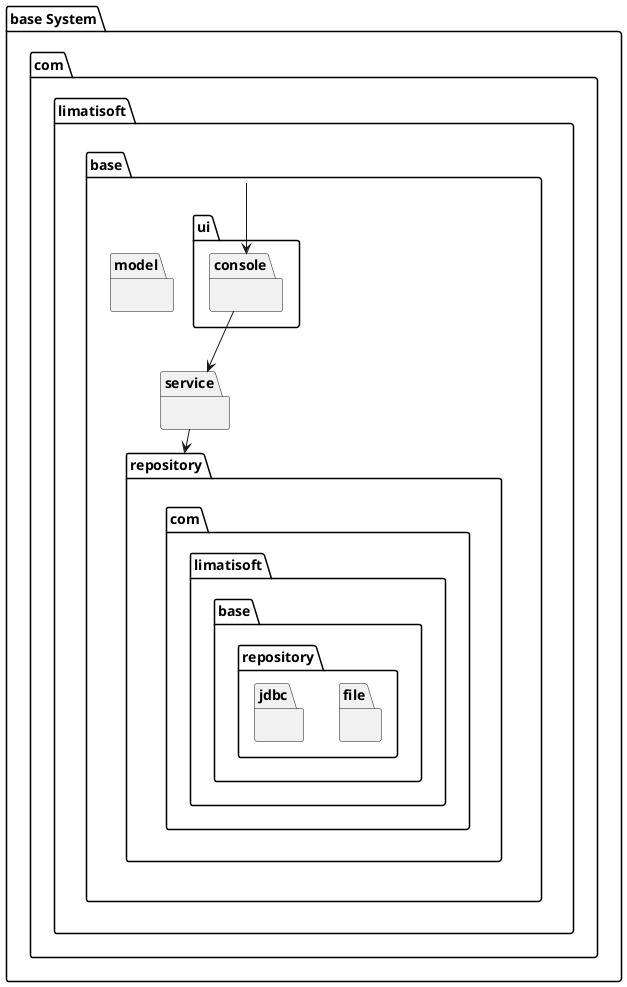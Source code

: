 @startuml
package "base System" {
 	package "com.limatisoft.base" {
    }
    
    package "com.limatisoft.base.ui.console" {
    }
    
    package "com.limatisoft.base.service" {
    }

    package "com.limatisoft.base.model" {
    }

    package "com.limatisoft.base.repository" {
      	package "com.limatisoft.base.repository.file" {
		}
  	   	package "com.limatisoft.base.repository.jdbc" {
    	}
    }
    
    "com.limatisoft.base" --> "com.limatisoft.base.ui.console"
    "com.limatisoft.base.ui.console" --> "com.limatisoft.base.service" 
    "com.limatisoft.base.service" --> "com.limatisoft.base.repository"
}
@enduml
